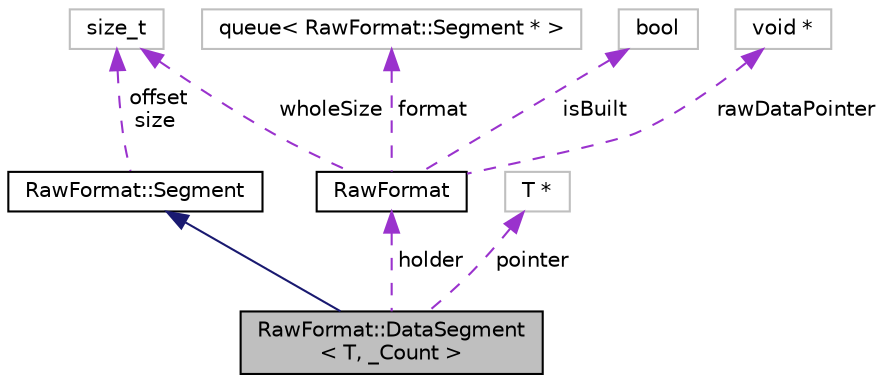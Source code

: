 digraph "RawFormat::DataSegment&lt; T, _Count &gt;"
{
 // INTERACTIVE_SVG=YES
 // LATEX_PDF_SIZE
  edge [fontname="Helvetica",fontsize="10",labelfontname="Helvetica",labelfontsize="10"];
  node [fontname="Helvetica",fontsize="10",shape=record];
  Node1 [label="RawFormat::DataSegment\l\< T, _Count \>",height=0.2,width=0.4,color="black", fillcolor="grey75", style="filled", fontcolor="black",tooltip=" "];
  Node2 -> Node1 [dir="back",color="midnightblue",fontsize="10",style="solid",fontname="Helvetica"];
  Node2 [label="RawFormat::Segment",height=0.2,width=0.4,color="black", fillcolor="white", style="filled",URL="$class_raw_format_1_1_segment.html",tooltip=" "];
  Node3 -> Node2 [dir="back",color="darkorchid3",fontsize="10",style="dashed",label=" offset\nsize" ,fontname="Helvetica"];
  Node3 [label="size_t",height=0.2,width=0.4,color="grey75", fillcolor="white", style="filled",tooltip=" "];
  Node4 -> Node1 [dir="back",color="darkorchid3",fontsize="10",style="dashed",label=" holder" ,fontname="Helvetica"];
  Node4 [label="RawFormat",height=0.2,width=0.4,color="black", fillcolor="white", style="filled",URL="$class_raw_format.html",tooltip=" "];
  Node5 -> Node4 [dir="back",color="darkorchid3",fontsize="10",style="dashed",label=" format" ,fontname="Helvetica"];
  Node5 [label="queue\< RawFormat::Segment * \>",height=0.2,width=0.4,color="grey75", fillcolor="white", style="filled",tooltip=" "];
  Node3 -> Node4 [dir="back",color="darkorchid3",fontsize="10",style="dashed",label=" wholeSize" ,fontname="Helvetica"];
  Node6 -> Node4 [dir="back",color="darkorchid3",fontsize="10",style="dashed",label=" isBuilt" ,fontname="Helvetica"];
  Node6 [label="bool",height=0.2,width=0.4,color="grey75", fillcolor="white", style="filled",tooltip=" "];
  Node7 -> Node4 [dir="back",color="darkorchid3",fontsize="10",style="dashed",label=" rawDataPointer" ,fontname="Helvetica"];
  Node7 [label="void *",height=0.2,width=0.4,color="grey75", fillcolor="white", style="filled",tooltip=" "];
  Node8 -> Node1 [dir="back",color="darkorchid3",fontsize="10",style="dashed",label=" pointer" ,fontname="Helvetica"];
  Node8 [label="T *",height=0.2,width=0.4,color="grey75", fillcolor="white", style="filled",tooltip=" "];
}
